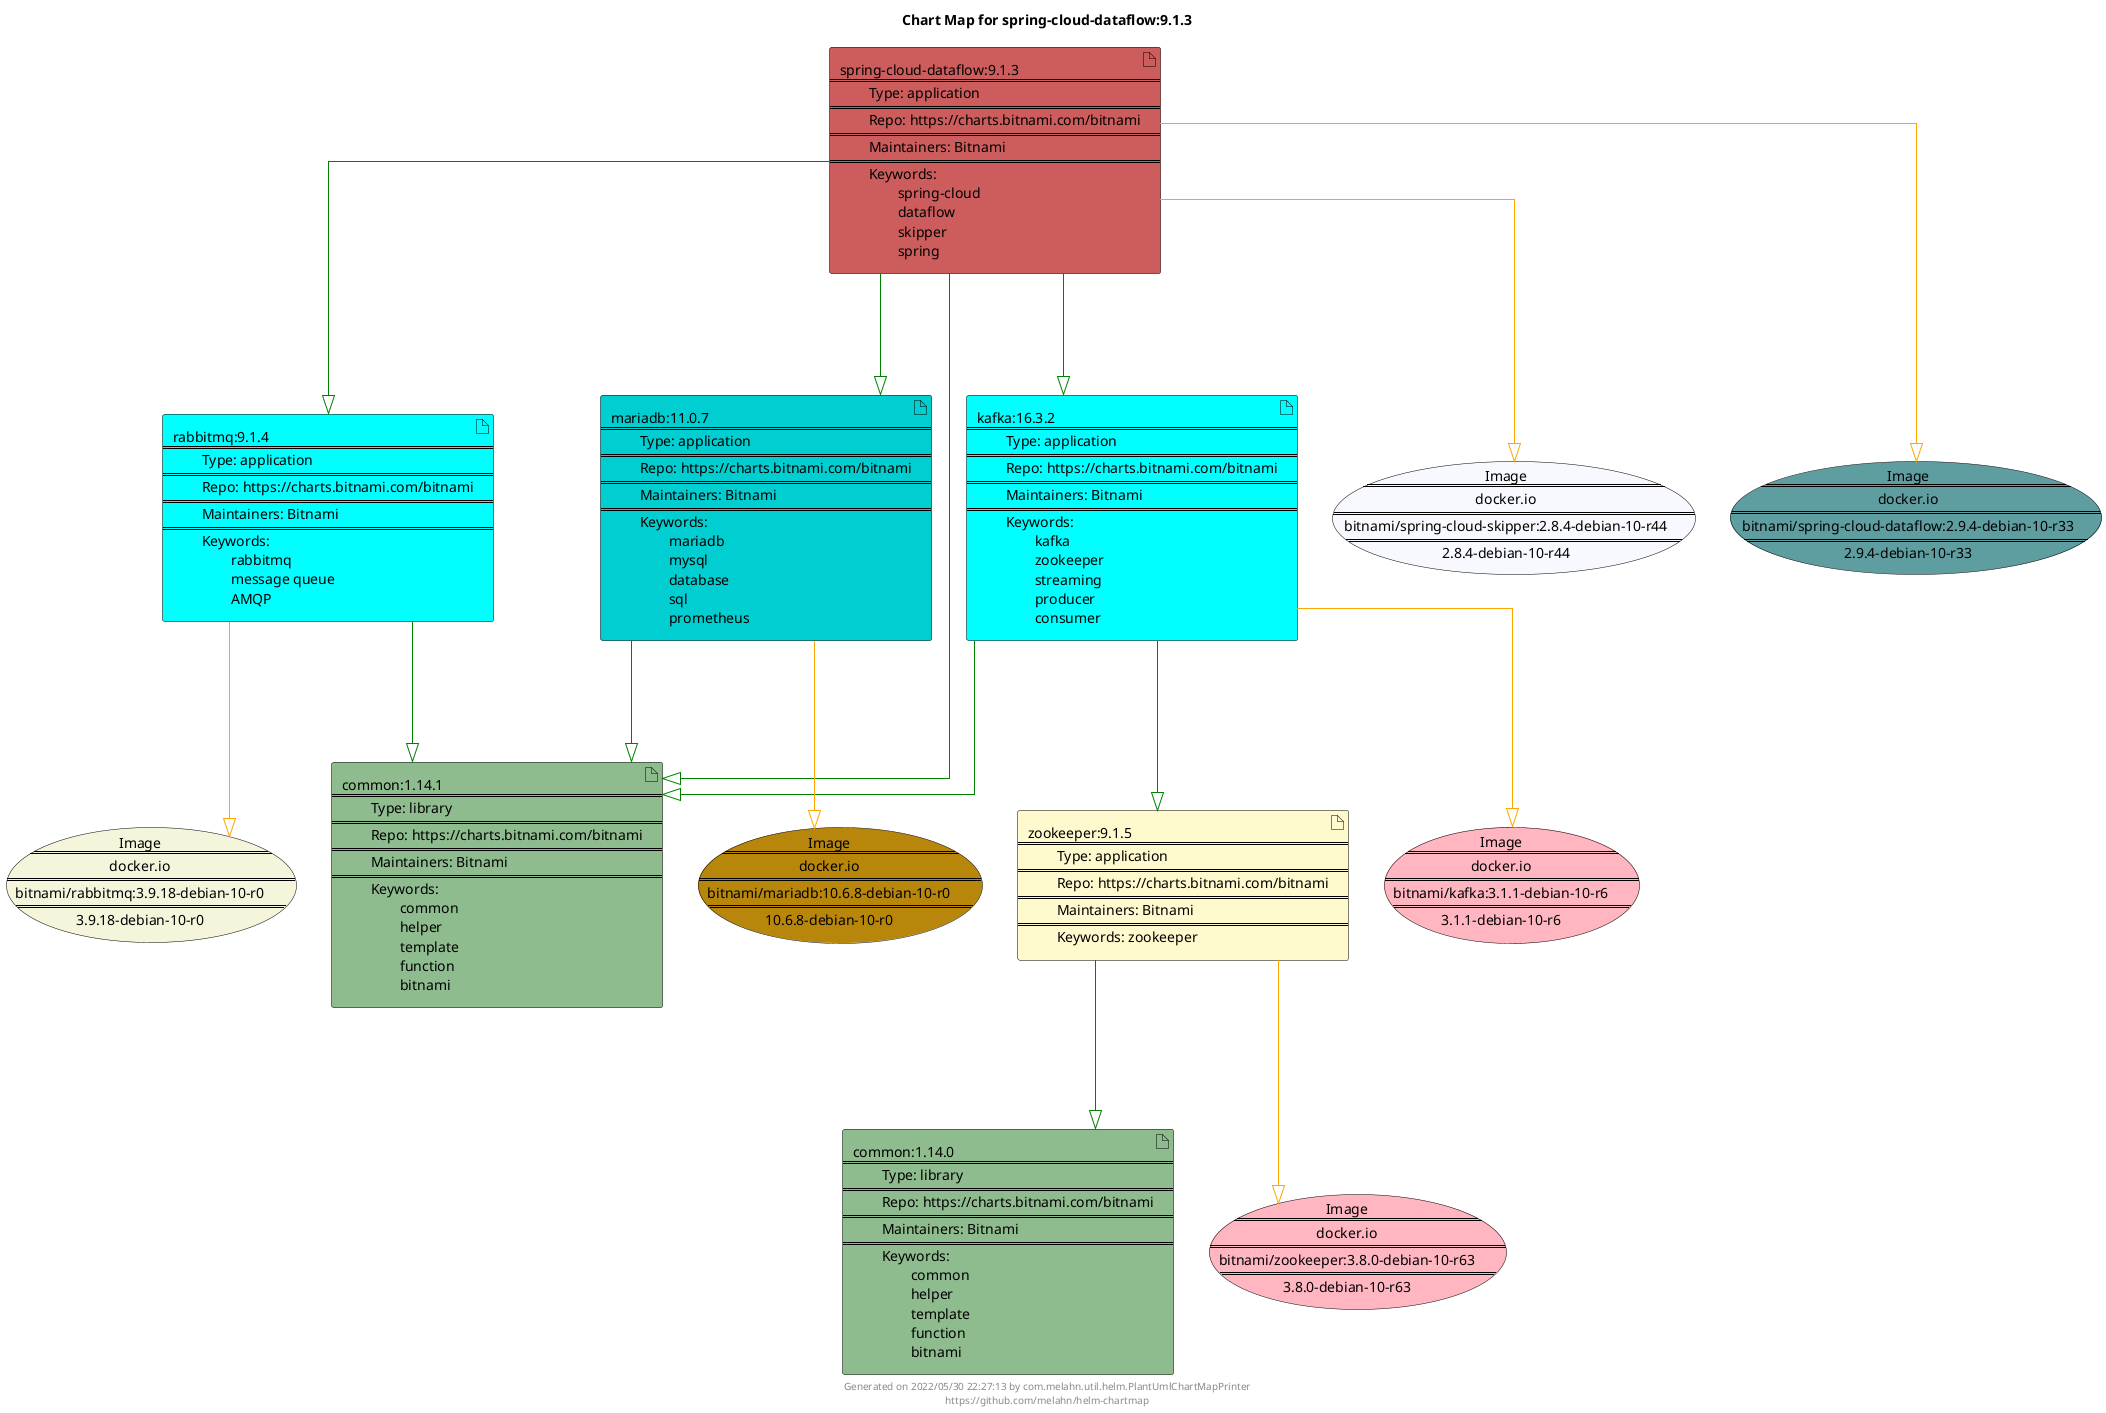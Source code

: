 @startuml
skinparam linetype ortho
skinparam backgroundColor white
skinparam usecaseBorderColor black
skinparam usecaseArrowColor LightSlateGray
skinparam artifactBorderColor black
skinparam artifactArrowColor LightSlateGray

title Chart Map for spring-cloud-dataflow:9.1.3

'There are 7 referenced Helm Charts
artifact "mariadb:11.0.7\n====\n\tType: application\n====\n\tRepo: https://charts.bitnami.com/bitnami\n====\n\tMaintainers: Bitnami\n====\n\tKeywords: \n\t\tmariadb\n\t\tmysql\n\t\tdatabase\n\t\tsql\n\t\tprometheus" as mariadb_11_0_7 #DarkTurquoise
artifact "zookeeper:9.1.5\n====\n\tType: application\n====\n\tRepo: https://charts.bitnami.com/bitnami\n====\n\tMaintainers: Bitnami\n====\n\tKeywords: zookeeper" as zookeeper_9_1_5 #LemonChiffon
artifact "common:1.14.0\n====\n\tType: library\n====\n\tRepo: https://charts.bitnami.com/bitnami\n====\n\tMaintainers: Bitnami\n====\n\tKeywords: \n\t\tcommon\n\t\thelper\n\t\ttemplate\n\t\tfunction\n\t\tbitnami" as common_1_14_0 #DarkSeaGreen
artifact "rabbitmq:9.1.4\n====\n\tType: application\n====\n\tRepo: https://charts.bitnami.com/bitnami\n====\n\tMaintainers: Bitnami\n====\n\tKeywords: \n\t\trabbitmq\n\t\tmessage queue\n\t\tAMQP" as rabbitmq_9_1_4 #Aqua
artifact "common:1.14.1\n====\n\tType: library\n====\n\tRepo: https://charts.bitnami.com/bitnami\n====\n\tMaintainers: Bitnami\n====\n\tKeywords: \n\t\tcommon\n\t\thelper\n\t\ttemplate\n\t\tfunction\n\t\tbitnami" as common_1_14_1 #DarkSeaGreen
artifact "kafka:16.3.2\n====\n\tType: application\n====\n\tRepo: https://charts.bitnami.com/bitnami\n====\n\tMaintainers: Bitnami\n====\n\tKeywords: \n\t\tkafka\n\t\tzookeeper\n\t\tstreaming\n\t\tproducer\n\t\tconsumer" as kafka_16_3_2 #Aqua
artifact "spring-cloud-dataflow:9.1.3\n====\n\tType: application\n====\n\tRepo: https://charts.bitnami.com/bitnami\n====\n\tMaintainers: Bitnami\n====\n\tKeywords: \n\t\tspring-cloud\n\t\tdataflow\n\t\tskipper\n\t\tspring" as spring_cloud_dataflow_9_1_3 #IndianRed

'There are 6 referenced Docker Images
usecase "Image\n====\ndocker.io\n====\nbitnami/spring-cloud-skipper:2.8.4-debian-10-r44\n====\n2.8.4-debian-10-r44" as docker_io_bitnami_spring_cloud_skipper_2_8_4_debian_10_r44 #GhostWhite
usecase "Image\n====\ndocker.io\n====\nbitnami/mariadb:10.6.8-debian-10-r0\n====\n10.6.8-debian-10-r0" as docker_io_bitnami_mariadb_10_6_8_debian_10_r0 #DarkGoldenRod
usecase "Image\n====\ndocker.io\n====\nbitnami/zookeeper:3.8.0-debian-10-r63\n====\n3.8.0-debian-10-r63" as docker_io_bitnami_zookeeper_3_8_0_debian_10_r63 #LightPink
usecase "Image\n====\ndocker.io\n====\nbitnami/rabbitmq:3.9.18-debian-10-r0\n====\n3.9.18-debian-10-r0" as docker_io_bitnami_rabbitmq_3_9_18_debian_10_r0 #Beige
usecase "Image\n====\ndocker.io\n====\nbitnami/kafka:3.1.1-debian-10-r6\n====\n3.1.1-debian-10-r6" as docker_io_bitnami_kafka_3_1_1_debian_10_r6 #LightPink
usecase "Image\n====\ndocker.io\n====\nbitnami/spring-cloud-dataflow:2.9.4-debian-10-r33\n====\n2.9.4-debian-10-r33" as docker_io_bitnami_spring_cloud_dataflow_2_9_4_debian_10_r33 #CadetBlue

'Chart Dependencies
spring_cloud_dataflow_9_1_3--[#green]-|>rabbitmq_9_1_4
rabbitmq_9_1_4--[#green]-|>common_1_14_1
spring_cloud_dataflow_9_1_3--[#green]-|>kafka_16_3_2
kafka_16_3_2--[#green]-|>zookeeper_9_1_5
zookeeper_9_1_5--[#green]-|>common_1_14_0
kafka_16_3_2--[#green]-|>common_1_14_1
spring_cloud_dataflow_9_1_3--[#green]-|>mariadb_11_0_7
mariadb_11_0_7--[#green]-|>common_1_14_1
spring_cloud_dataflow_9_1_3--[#green]-|>common_1_14_1
mariadb_11_0_7--[#orange]-|>docker_io_bitnami_mariadb_10_6_8_debian_10_r0
zookeeper_9_1_5--[#orange]-|>docker_io_bitnami_zookeeper_3_8_0_debian_10_r63
rabbitmq_9_1_4--[#orange]-|>docker_io_bitnami_rabbitmq_3_9_18_debian_10_r0
kafka_16_3_2--[#orange]-|>docker_io_bitnami_kafka_3_1_1_debian_10_r6
spring_cloud_dataflow_9_1_3--[#orange]-|>docker_io_bitnami_spring_cloud_dataflow_2_9_4_debian_10_r33
spring_cloud_dataflow_9_1_3--[#orange]-|>docker_io_bitnami_spring_cloud_skipper_2_8_4_debian_10_r44

center footer Generated on 2022/05/30 22:27:13 by com.melahn.util.helm.PlantUmlChartMapPrinter\nhttps://github.com/melahn/helm-chartmap
@enduml
